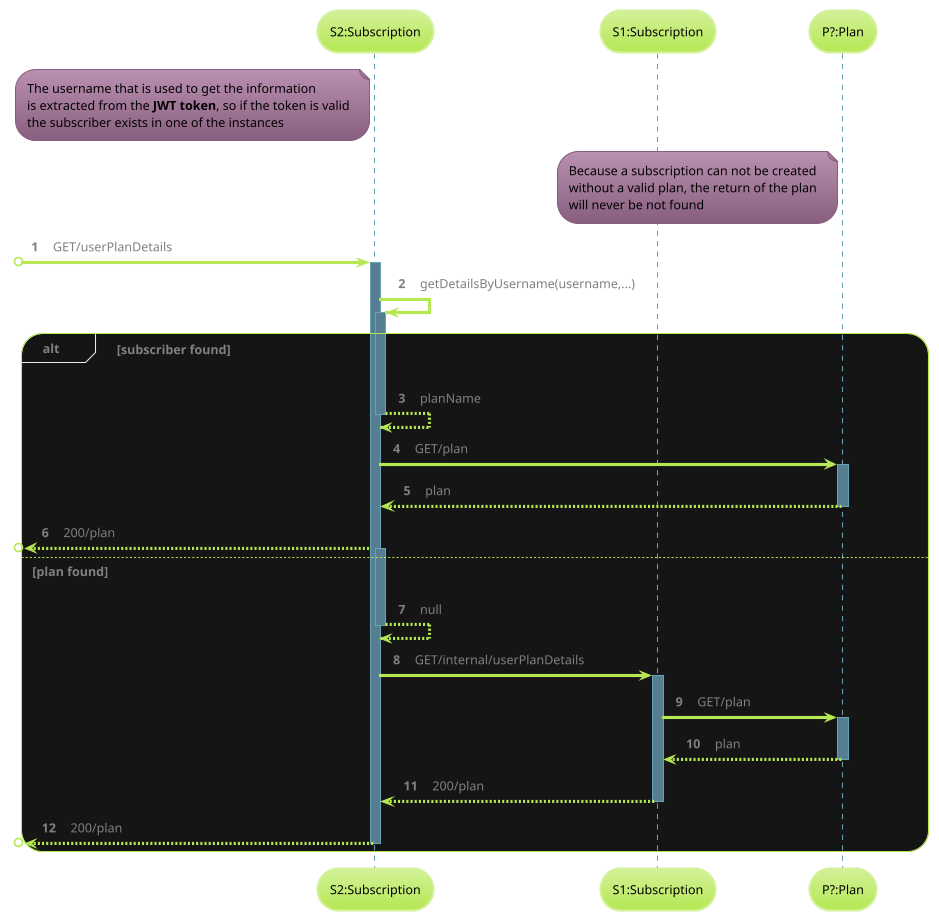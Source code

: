 @startuml
'https://plantuml.com/sequence-diagram

autonumber

!theme hacker



skinparam defaultFontColor Grey
skinparam participantFontColor Black
skinparam noteFontColor Black

participant "S2:Subscription" as S2
participant "S1:Subscription" as S1
participant "P?:Plan" as P1

note left of S2
    The username that is used to get the information
    is extracted from the **JWT token**, so if the token is valid
    the subscriber exists in one of the instances
end note

note left of P1
    Because a subscription can not be created
    without a valid plan, the return of the plan
    will never be not found
end note

[o-> S2: GET/userPlanDetails
activate S2

S2 -> S2: getDetailsByUsername(username,...)
activate S2
alt subscriber found
S2 --> S2: planName
deactivate S2

S2 -> P1: GET/plan
activate P1
P1 -->S2: plan
deactivate P1

[o<-- S2: 200/plan
else plan found
activate S2
S2 --> S2: null
deactivate S2

S2 -> S1: GET/internal/userPlanDetails
activate S1

S1 -> P1: GET/plan
activate P1
P1 -->S1: plan
deactivate P1


S1 --> S2: 200/plan


deactivate S1

[o<-- S2: 200/plan
deactivate S2


end




@enduml

